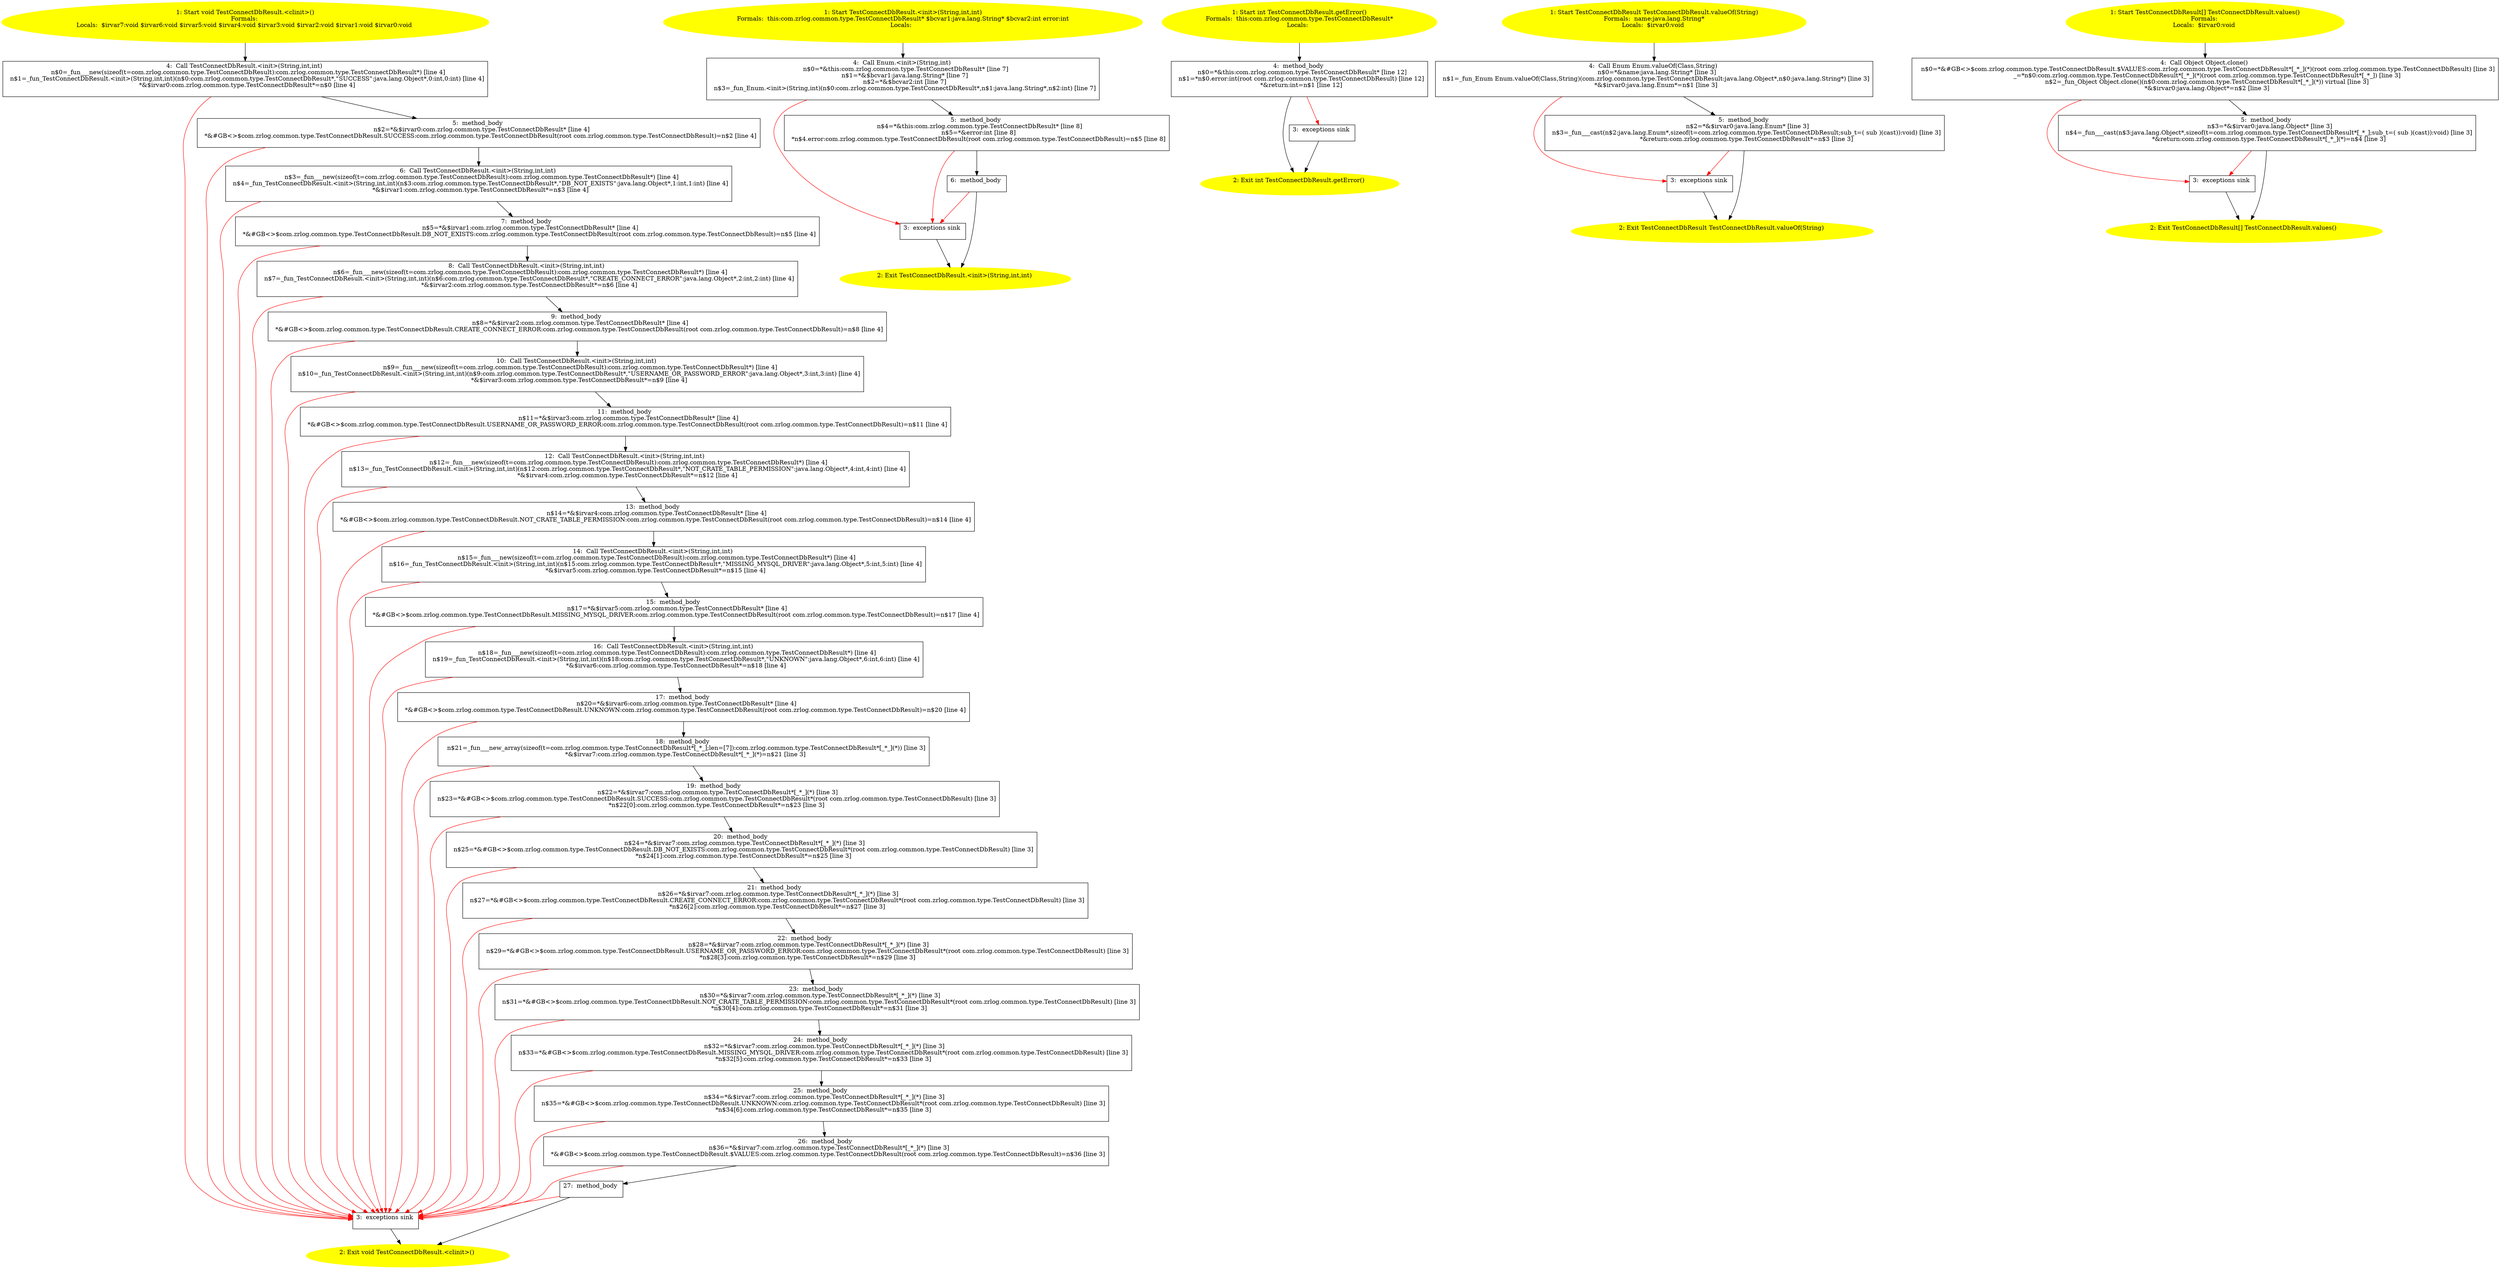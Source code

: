 /* @generated */
digraph cfg {
"com.zrlog.common.type.TestConnectDbResult.<clinit>():void.343d4509a05d44f122f5ff6cf4236e22_1" [label="1: Start void TestConnectDbResult.<clinit>()\nFormals: \nLocals:  $irvar7:void $irvar6:void $irvar5:void $irvar4:void $irvar3:void $irvar2:void $irvar1:void $irvar0:void \n  " color=yellow style=filled]
	

	 "com.zrlog.common.type.TestConnectDbResult.<clinit>():void.343d4509a05d44f122f5ff6cf4236e22_1" -> "com.zrlog.common.type.TestConnectDbResult.<clinit>():void.343d4509a05d44f122f5ff6cf4236e22_4" ;
"com.zrlog.common.type.TestConnectDbResult.<clinit>():void.343d4509a05d44f122f5ff6cf4236e22_2" [label="2: Exit void TestConnectDbResult.<clinit>() \n  " color=yellow style=filled]
	

"com.zrlog.common.type.TestConnectDbResult.<clinit>():void.343d4509a05d44f122f5ff6cf4236e22_3" [label="3:  exceptions sink \n  " shape="box"]
	

	 "com.zrlog.common.type.TestConnectDbResult.<clinit>():void.343d4509a05d44f122f5ff6cf4236e22_3" -> "com.zrlog.common.type.TestConnectDbResult.<clinit>():void.343d4509a05d44f122f5ff6cf4236e22_2" ;
"com.zrlog.common.type.TestConnectDbResult.<clinit>():void.343d4509a05d44f122f5ff6cf4236e22_4" [label="4:  Call TestConnectDbResult.<init>(String,int,int) \n   n$0=_fun___new(sizeof(t=com.zrlog.common.type.TestConnectDbResult):com.zrlog.common.type.TestConnectDbResult*) [line 4]\n  n$1=_fun_TestConnectDbResult.<init>(String,int,int)(n$0:com.zrlog.common.type.TestConnectDbResult*,\"SUCCESS\":java.lang.Object*,0:int,0:int) [line 4]\n  *&$irvar0:com.zrlog.common.type.TestConnectDbResult*=n$0 [line 4]\n " shape="box"]
	

	 "com.zrlog.common.type.TestConnectDbResult.<clinit>():void.343d4509a05d44f122f5ff6cf4236e22_4" -> "com.zrlog.common.type.TestConnectDbResult.<clinit>():void.343d4509a05d44f122f5ff6cf4236e22_5" ;
	 "com.zrlog.common.type.TestConnectDbResult.<clinit>():void.343d4509a05d44f122f5ff6cf4236e22_4" -> "com.zrlog.common.type.TestConnectDbResult.<clinit>():void.343d4509a05d44f122f5ff6cf4236e22_3" [color="red" ];
"com.zrlog.common.type.TestConnectDbResult.<clinit>():void.343d4509a05d44f122f5ff6cf4236e22_5" [label="5:  method_body \n   n$2=*&$irvar0:com.zrlog.common.type.TestConnectDbResult* [line 4]\n  *&#GB<>$com.zrlog.common.type.TestConnectDbResult.SUCCESS:com.zrlog.common.type.TestConnectDbResult(root com.zrlog.common.type.TestConnectDbResult)=n$2 [line 4]\n " shape="box"]
	

	 "com.zrlog.common.type.TestConnectDbResult.<clinit>():void.343d4509a05d44f122f5ff6cf4236e22_5" -> "com.zrlog.common.type.TestConnectDbResult.<clinit>():void.343d4509a05d44f122f5ff6cf4236e22_6" ;
	 "com.zrlog.common.type.TestConnectDbResult.<clinit>():void.343d4509a05d44f122f5ff6cf4236e22_5" -> "com.zrlog.common.type.TestConnectDbResult.<clinit>():void.343d4509a05d44f122f5ff6cf4236e22_3" [color="red" ];
"com.zrlog.common.type.TestConnectDbResult.<clinit>():void.343d4509a05d44f122f5ff6cf4236e22_6" [label="6:  Call TestConnectDbResult.<init>(String,int,int) \n   n$3=_fun___new(sizeof(t=com.zrlog.common.type.TestConnectDbResult):com.zrlog.common.type.TestConnectDbResult*) [line 4]\n  n$4=_fun_TestConnectDbResult.<init>(String,int,int)(n$3:com.zrlog.common.type.TestConnectDbResult*,\"DB_NOT_EXISTS\":java.lang.Object*,1:int,1:int) [line 4]\n  *&$irvar1:com.zrlog.common.type.TestConnectDbResult*=n$3 [line 4]\n " shape="box"]
	

	 "com.zrlog.common.type.TestConnectDbResult.<clinit>():void.343d4509a05d44f122f5ff6cf4236e22_6" -> "com.zrlog.common.type.TestConnectDbResult.<clinit>():void.343d4509a05d44f122f5ff6cf4236e22_7" ;
	 "com.zrlog.common.type.TestConnectDbResult.<clinit>():void.343d4509a05d44f122f5ff6cf4236e22_6" -> "com.zrlog.common.type.TestConnectDbResult.<clinit>():void.343d4509a05d44f122f5ff6cf4236e22_3" [color="red" ];
"com.zrlog.common.type.TestConnectDbResult.<clinit>():void.343d4509a05d44f122f5ff6cf4236e22_7" [label="7:  method_body \n   n$5=*&$irvar1:com.zrlog.common.type.TestConnectDbResult* [line 4]\n  *&#GB<>$com.zrlog.common.type.TestConnectDbResult.DB_NOT_EXISTS:com.zrlog.common.type.TestConnectDbResult(root com.zrlog.common.type.TestConnectDbResult)=n$5 [line 4]\n " shape="box"]
	

	 "com.zrlog.common.type.TestConnectDbResult.<clinit>():void.343d4509a05d44f122f5ff6cf4236e22_7" -> "com.zrlog.common.type.TestConnectDbResult.<clinit>():void.343d4509a05d44f122f5ff6cf4236e22_8" ;
	 "com.zrlog.common.type.TestConnectDbResult.<clinit>():void.343d4509a05d44f122f5ff6cf4236e22_7" -> "com.zrlog.common.type.TestConnectDbResult.<clinit>():void.343d4509a05d44f122f5ff6cf4236e22_3" [color="red" ];
"com.zrlog.common.type.TestConnectDbResult.<clinit>():void.343d4509a05d44f122f5ff6cf4236e22_8" [label="8:  Call TestConnectDbResult.<init>(String,int,int) \n   n$6=_fun___new(sizeof(t=com.zrlog.common.type.TestConnectDbResult):com.zrlog.common.type.TestConnectDbResult*) [line 4]\n  n$7=_fun_TestConnectDbResult.<init>(String,int,int)(n$6:com.zrlog.common.type.TestConnectDbResult*,\"CREATE_CONNECT_ERROR\":java.lang.Object*,2:int,2:int) [line 4]\n  *&$irvar2:com.zrlog.common.type.TestConnectDbResult*=n$6 [line 4]\n " shape="box"]
	

	 "com.zrlog.common.type.TestConnectDbResult.<clinit>():void.343d4509a05d44f122f5ff6cf4236e22_8" -> "com.zrlog.common.type.TestConnectDbResult.<clinit>():void.343d4509a05d44f122f5ff6cf4236e22_9" ;
	 "com.zrlog.common.type.TestConnectDbResult.<clinit>():void.343d4509a05d44f122f5ff6cf4236e22_8" -> "com.zrlog.common.type.TestConnectDbResult.<clinit>():void.343d4509a05d44f122f5ff6cf4236e22_3" [color="red" ];
"com.zrlog.common.type.TestConnectDbResult.<clinit>():void.343d4509a05d44f122f5ff6cf4236e22_9" [label="9:  method_body \n   n$8=*&$irvar2:com.zrlog.common.type.TestConnectDbResult* [line 4]\n  *&#GB<>$com.zrlog.common.type.TestConnectDbResult.CREATE_CONNECT_ERROR:com.zrlog.common.type.TestConnectDbResult(root com.zrlog.common.type.TestConnectDbResult)=n$8 [line 4]\n " shape="box"]
	

	 "com.zrlog.common.type.TestConnectDbResult.<clinit>():void.343d4509a05d44f122f5ff6cf4236e22_9" -> "com.zrlog.common.type.TestConnectDbResult.<clinit>():void.343d4509a05d44f122f5ff6cf4236e22_10" ;
	 "com.zrlog.common.type.TestConnectDbResult.<clinit>():void.343d4509a05d44f122f5ff6cf4236e22_9" -> "com.zrlog.common.type.TestConnectDbResult.<clinit>():void.343d4509a05d44f122f5ff6cf4236e22_3" [color="red" ];
"com.zrlog.common.type.TestConnectDbResult.<clinit>():void.343d4509a05d44f122f5ff6cf4236e22_10" [label="10:  Call TestConnectDbResult.<init>(String,int,int) \n   n$9=_fun___new(sizeof(t=com.zrlog.common.type.TestConnectDbResult):com.zrlog.common.type.TestConnectDbResult*) [line 4]\n  n$10=_fun_TestConnectDbResult.<init>(String,int,int)(n$9:com.zrlog.common.type.TestConnectDbResult*,\"USERNAME_OR_PASSWORD_ERROR\":java.lang.Object*,3:int,3:int) [line 4]\n  *&$irvar3:com.zrlog.common.type.TestConnectDbResult*=n$9 [line 4]\n " shape="box"]
	

	 "com.zrlog.common.type.TestConnectDbResult.<clinit>():void.343d4509a05d44f122f5ff6cf4236e22_10" -> "com.zrlog.common.type.TestConnectDbResult.<clinit>():void.343d4509a05d44f122f5ff6cf4236e22_11" ;
	 "com.zrlog.common.type.TestConnectDbResult.<clinit>():void.343d4509a05d44f122f5ff6cf4236e22_10" -> "com.zrlog.common.type.TestConnectDbResult.<clinit>():void.343d4509a05d44f122f5ff6cf4236e22_3" [color="red" ];
"com.zrlog.common.type.TestConnectDbResult.<clinit>():void.343d4509a05d44f122f5ff6cf4236e22_11" [label="11:  method_body \n   n$11=*&$irvar3:com.zrlog.common.type.TestConnectDbResult* [line 4]\n  *&#GB<>$com.zrlog.common.type.TestConnectDbResult.USERNAME_OR_PASSWORD_ERROR:com.zrlog.common.type.TestConnectDbResult(root com.zrlog.common.type.TestConnectDbResult)=n$11 [line 4]\n " shape="box"]
	

	 "com.zrlog.common.type.TestConnectDbResult.<clinit>():void.343d4509a05d44f122f5ff6cf4236e22_11" -> "com.zrlog.common.type.TestConnectDbResult.<clinit>():void.343d4509a05d44f122f5ff6cf4236e22_12" ;
	 "com.zrlog.common.type.TestConnectDbResult.<clinit>():void.343d4509a05d44f122f5ff6cf4236e22_11" -> "com.zrlog.common.type.TestConnectDbResult.<clinit>():void.343d4509a05d44f122f5ff6cf4236e22_3" [color="red" ];
"com.zrlog.common.type.TestConnectDbResult.<clinit>():void.343d4509a05d44f122f5ff6cf4236e22_12" [label="12:  Call TestConnectDbResult.<init>(String,int,int) \n   n$12=_fun___new(sizeof(t=com.zrlog.common.type.TestConnectDbResult):com.zrlog.common.type.TestConnectDbResult*) [line 4]\n  n$13=_fun_TestConnectDbResult.<init>(String,int,int)(n$12:com.zrlog.common.type.TestConnectDbResult*,\"NOT_CRATE_TABLE_PERMISSION\":java.lang.Object*,4:int,4:int) [line 4]\n  *&$irvar4:com.zrlog.common.type.TestConnectDbResult*=n$12 [line 4]\n " shape="box"]
	

	 "com.zrlog.common.type.TestConnectDbResult.<clinit>():void.343d4509a05d44f122f5ff6cf4236e22_12" -> "com.zrlog.common.type.TestConnectDbResult.<clinit>():void.343d4509a05d44f122f5ff6cf4236e22_13" ;
	 "com.zrlog.common.type.TestConnectDbResult.<clinit>():void.343d4509a05d44f122f5ff6cf4236e22_12" -> "com.zrlog.common.type.TestConnectDbResult.<clinit>():void.343d4509a05d44f122f5ff6cf4236e22_3" [color="red" ];
"com.zrlog.common.type.TestConnectDbResult.<clinit>():void.343d4509a05d44f122f5ff6cf4236e22_13" [label="13:  method_body \n   n$14=*&$irvar4:com.zrlog.common.type.TestConnectDbResult* [line 4]\n  *&#GB<>$com.zrlog.common.type.TestConnectDbResult.NOT_CRATE_TABLE_PERMISSION:com.zrlog.common.type.TestConnectDbResult(root com.zrlog.common.type.TestConnectDbResult)=n$14 [line 4]\n " shape="box"]
	

	 "com.zrlog.common.type.TestConnectDbResult.<clinit>():void.343d4509a05d44f122f5ff6cf4236e22_13" -> "com.zrlog.common.type.TestConnectDbResult.<clinit>():void.343d4509a05d44f122f5ff6cf4236e22_14" ;
	 "com.zrlog.common.type.TestConnectDbResult.<clinit>():void.343d4509a05d44f122f5ff6cf4236e22_13" -> "com.zrlog.common.type.TestConnectDbResult.<clinit>():void.343d4509a05d44f122f5ff6cf4236e22_3" [color="red" ];
"com.zrlog.common.type.TestConnectDbResult.<clinit>():void.343d4509a05d44f122f5ff6cf4236e22_14" [label="14:  Call TestConnectDbResult.<init>(String,int,int) \n   n$15=_fun___new(sizeof(t=com.zrlog.common.type.TestConnectDbResult):com.zrlog.common.type.TestConnectDbResult*) [line 4]\n  n$16=_fun_TestConnectDbResult.<init>(String,int,int)(n$15:com.zrlog.common.type.TestConnectDbResult*,\"MISSING_MYSQL_DRIVER\":java.lang.Object*,5:int,5:int) [line 4]\n  *&$irvar5:com.zrlog.common.type.TestConnectDbResult*=n$15 [line 4]\n " shape="box"]
	

	 "com.zrlog.common.type.TestConnectDbResult.<clinit>():void.343d4509a05d44f122f5ff6cf4236e22_14" -> "com.zrlog.common.type.TestConnectDbResult.<clinit>():void.343d4509a05d44f122f5ff6cf4236e22_15" ;
	 "com.zrlog.common.type.TestConnectDbResult.<clinit>():void.343d4509a05d44f122f5ff6cf4236e22_14" -> "com.zrlog.common.type.TestConnectDbResult.<clinit>():void.343d4509a05d44f122f5ff6cf4236e22_3" [color="red" ];
"com.zrlog.common.type.TestConnectDbResult.<clinit>():void.343d4509a05d44f122f5ff6cf4236e22_15" [label="15:  method_body \n   n$17=*&$irvar5:com.zrlog.common.type.TestConnectDbResult* [line 4]\n  *&#GB<>$com.zrlog.common.type.TestConnectDbResult.MISSING_MYSQL_DRIVER:com.zrlog.common.type.TestConnectDbResult(root com.zrlog.common.type.TestConnectDbResult)=n$17 [line 4]\n " shape="box"]
	

	 "com.zrlog.common.type.TestConnectDbResult.<clinit>():void.343d4509a05d44f122f5ff6cf4236e22_15" -> "com.zrlog.common.type.TestConnectDbResult.<clinit>():void.343d4509a05d44f122f5ff6cf4236e22_16" ;
	 "com.zrlog.common.type.TestConnectDbResult.<clinit>():void.343d4509a05d44f122f5ff6cf4236e22_15" -> "com.zrlog.common.type.TestConnectDbResult.<clinit>():void.343d4509a05d44f122f5ff6cf4236e22_3" [color="red" ];
"com.zrlog.common.type.TestConnectDbResult.<clinit>():void.343d4509a05d44f122f5ff6cf4236e22_16" [label="16:  Call TestConnectDbResult.<init>(String,int,int) \n   n$18=_fun___new(sizeof(t=com.zrlog.common.type.TestConnectDbResult):com.zrlog.common.type.TestConnectDbResult*) [line 4]\n  n$19=_fun_TestConnectDbResult.<init>(String,int,int)(n$18:com.zrlog.common.type.TestConnectDbResult*,\"UNKNOWN\":java.lang.Object*,6:int,6:int) [line 4]\n  *&$irvar6:com.zrlog.common.type.TestConnectDbResult*=n$18 [line 4]\n " shape="box"]
	

	 "com.zrlog.common.type.TestConnectDbResult.<clinit>():void.343d4509a05d44f122f5ff6cf4236e22_16" -> "com.zrlog.common.type.TestConnectDbResult.<clinit>():void.343d4509a05d44f122f5ff6cf4236e22_17" ;
	 "com.zrlog.common.type.TestConnectDbResult.<clinit>():void.343d4509a05d44f122f5ff6cf4236e22_16" -> "com.zrlog.common.type.TestConnectDbResult.<clinit>():void.343d4509a05d44f122f5ff6cf4236e22_3" [color="red" ];
"com.zrlog.common.type.TestConnectDbResult.<clinit>():void.343d4509a05d44f122f5ff6cf4236e22_17" [label="17:  method_body \n   n$20=*&$irvar6:com.zrlog.common.type.TestConnectDbResult* [line 4]\n  *&#GB<>$com.zrlog.common.type.TestConnectDbResult.UNKNOWN:com.zrlog.common.type.TestConnectDbResult(root com.zrlog.common.type.TestConnectDbResult)=n$20 [line 4]\n " shape="box"]
	

	 "com.zrlog.common.type.TestConnectDbResult.<clinit>():void.343d4509a05d44f122f5ff6cf4236e22_17" -> "com.zrlog.common.type.TestConnectDbResult.<clinit>():void.343d4509a05d44f122f5ff6cf4236e22_18" ;
	 "com.zrlog.common.type.TestConnectDbResult.<clinit>():void.343d4509a05d44f122f5ff6cf4236e22_17" -> "com.zrlog.common.type.TestConnectDbResult.<clinit>():void.343d4509a05d44f122f5ff6cf4236e22_3" [color="red" ];
"com.zrlog.common.type.TestConnectDbResult.<clinit>():void.343d4509a05d44f122f5ff6cf4236e22_18" [label="18:  method_body \n   n$21=_fun___new_array(sizeof(t=com.zrlog.common.type.TestConnectDbResult*[_*_];len=[7]):com.zrlog.common.type.TestConnectDbResult*[_*_](*)) [line 3]\n  *&$irvar7:com.zrlog.common.type.TestConnectDbResult*[_*_](*)=n$21 [line 3]\n " shape="box"]
	

	 "com.zrlog.common.type.TestConnectDbResult.<clinit>():void.343d4509a05d44f122f5ff6cf4236e22_18" -> "com.zrlog.common.type.TestConnectDbResult.<clinit>():void.343d4509a05d44f122f5ff6cf4236e22_19" ;
	 "com.zrlog.common.type.TestConnectDbResult.<clinit>():void.343d4509a05d44f122f5ff6cf4236e22_18" -> "com.zrlog.common.type.TestConnectDbResult.<clinit>():void.343d4509a05d44f122f5ff6cf4236e22_3" [color="red" ];
"com.zrlog.common.type.TestConnectDbResult.<clinit>():void.343d4509a05d44f122f5ff6cf4236e22_19" [label="19:  method_body \n   n$22=*&$irvar7:com.zrlog.common.type.TestConnectDbResult*[_*_](*) [line 3]\n  n$23=*&#GB<>$com.zrlog.common.type.TestConnectDbResult.SUCCESS:com.zrlog.common.type.TestConnectDbResult*(root com.zrlog.common.type.TestConnectDbResult) [line 3]\n  *n$22[0]:com.zrlog.common.type.TestConnectDbResult*=n$23 [line 3]\n " shape="box"]
	

	 "com.zrlog.common.type.TestConnectDbResult.<clinit>():void.343d4509a05d44f122f5ff6cf4236e22_19" -> "com.zrlog.common.type.TestConnectDbResult.<clinit>():void.343d4509a05d44f122f5ff6cf4236e22_20" ;
	 "com.zrlog.common.type.TestConnectDbResult.<clinit>():void.343d4509a05d44f122f5ff6cf4236e22_19" -> "com.zrlog.common.type.TestConnectDbResult.<clinit>():void.343d4509a05d44f122f5ff6cf4236e22_3" [color="red" ];
"com.zrlog.common.type.TestConnectDbResult.<clinit>():void.343d4509a05d44f122f5ff6cf4236e22_20" [label="20:  method_body \n   n$24=*&$irvar7:com.zrlog.common.type.TestConnectDbResult*[_*_](*) [line 3]\n  n$25=*&#GB<>$com.zrlog.common.type.TestConnectDbResult.DB_NOT_EXISTS:com.zrlog.common.type.TestConnectDbResult*(root com.zrlog.common.type.TestConnectDbResult) [line 3]\n  *n$24[1]:com.zrlog.common.type.TestConnectDbResult*=n$25 [line 3]\n " shape="box"]
	

	 "com.zrlog.common.type.TestConnectDbResult.<clinit>():void.343d4509a05d44f122f5ff6cf4236e22_20" -> "com.zrlog.common.type.TestConnectDbResult.<clinit>():void.343d4509a05d44f122f5ff6cf4236e22_21" ;
	 "com.zrlog.common.type.TestConnectDbResult.<clinit>():void.343d4509a05d44f122f5ff6cf4236e22_20" -> "com.zrlog.common.type.TestConnectDbResult.<clinit>():void.343d4509a05d44f122f5ff6cf4236e22_3" [color="red" ];
"com.zrlog.common.type.TestConnectDbResult.<clinit>():void.343d4509a05d44f122f5ff6cf4236e22_21" [label="21:  method_body \n   n$26=*&$irvar7:com.zrlog.common.type.TestConnectDbResult*[_*_](*) [line 3]\n  n$27=*&#GB<>$com.zrlog.common.type.TestConnectDbResult.CREATE_CONNECT_ERROR:com.zrlog.common.type.TestConnectDbResult*(root com.zrlog.common.type.TestConnectDbResult) [line 3]\n  *n$26[2]:com.zrlog.common.type.TestConnectDbResult*=n$27 [line 3]\n " shape="box"]
	

	 "com.zrlog.common.type.TestConnectDbResult.<clinit>():void.343d4509a05d44f122f5ff6cf4236e22_21" -> "com.zrlog.common.type.TestConnectDbResult.<clinit>():void.343d4509a05d44f122f5ff6cf4236e22_22" ;
	 "com.zrlog.common.type.TestConnectDbResult.<clinit>():void.343d4509a05d44f122f5ff6cf4236e22_21" -> "com.zrlog.common.type.TestConnectDbResult.<clinit>():void.343d4509a05d44f122f5ff6cf4236e22_3" [color="red" ];
"com.zrlog.common.type.TestConnectDbResult.<clinit>():void.343d4509a05d44f122f5ff6cf4236e22_22" [label="22:  method_body \n   n$28=*&$irvar7:com.zrlog.common.type.TestConnectDbResult*[_*_](*) [line 3]\n  n$29=*&#GB<>$com.zrlog.common.type.TestConnectDbResult.USERNAME_OR_PASSWORD_ERROR:com.zrlog.common.type.TestConnectDbResult*(root com.zrlog.common.type.TestConnectDbResult) [line 3]\n  *n$28[3]:com.zrlog.common.type.TestConnectDbResult*=n$29 [line 3]\n " shape="box"]
	

	 "com.zrlog.common.type.TestConnectDbResult.<clinit>():void.343d4509a05d44f122f5ff6cf4236e22_22" -> "com.zrlog.common.type.TestConnectDbResult.<clinit>():void.343d4509a05d44f122f5ff6cf4236e22_23" ;
	 "com.zrlog.common.type.TestConnectDbResult.<clinit>():void.343d4509a05d44f122f5ff6cf4236e22_22" -> "com.zrlog.common.type.TestConnectDbResult.<clinit>():void.343d4509a05d44f122f5ff6cf4236e22_3" [color="red" ];
"com.zrlog.common.type.TestConnectDbResult.<clinit>():void.343d4509a05d44f122f5ff6cf4236e22_23" [label="23:  method_body \n   n$30=*&$irvar7:com.zrlog.common.type.TestConnectDbResult*[_*_](*) [line 3]\n  n$31=*&#GB<>$com.zrlog.common.type.TestConnectDbResult.NOT_CRATE_TABLE_PERMISSION:com.zrlog.common.type.TestConnectDbResult*(root com.zrlog.common.type.TestConnectDbResult) [line 3]\n  *n$30[4]:com.zrlog.common.type.TestConnectDbResult*=n$31 [line 3]\n " shape="box"]
	

	 "com.zrlog.common.type.TestConnectDbResult.<clinit>():void.343d4509a05d44f122f5ff6cf4236e22_23" -> "com.zrlog.common.type.TestConnectDbResult.<clinit>():void.343d4509a05d44f122f5ff6cf4236e22_24" ;
	 "com.zrlog.common.type.TestConnectDbResult.<clinit>():void.343d4509a05d44f122f5ff6cf4236e22_23" -> "com.zrlog.common.type.TestConnectDbResult.<clinit>():void.343d4509a05d44f122f5ff6cf4236e22_3" [color="red" ];
"com.zrlog.common.type.TestConnectDbResult.<clinit>():void.343d4509a05d44f122f5ff6cf4236e22_24" [label="24:  method_body \n   n$32=*&$irvar7:com.zrlog.common.type.TestConnectDbResult*[_*_](*) [line 3]\n  n$33=*&#GB<>$com.zrlog.common.type.TestConnectDbResult.MISSING_MYSQL_DRIVER:com.zrlog.common.type.TestConnectDbResult*(root com.zrlog.common.type.TestConnectDbResult) [line 3]\n  *n$32[5]:com.zrlog.common.type.TestConnectDbResult*=n$33 [line 3]\n " shape="box"]
	

	 "com.zrlog.common.type.TestConnectDbResult.<clinit>():void.343d4509a05d44f122f5ff6cf4236e22_24" -> "com.zrlog.common.type.TestConnectDbResult.<clinit>():void.343d4509a05d44f122f5ff6cf4236e22_25" ;
	 "com.zrlog.common.type.TestConnectDbResult.<clinit>():void.343d4509a05d44f122f5ff6cf4236e22_24" -> "com.zrlog.common.type.TestConnectDbResult.<clinit>():void.343d4509a05d44f122f5ff6cf4236e22_3" [color="red" ];
"com.zrlog.common.type.TestConnectDbResult.<clinit>():void.343d4509a05d44f122f5ff6cf4236e22_25" [label="25:  method_body \n   n$34=*&$irvar7:com.zrlog.common.type.TestConnectDbResult*[_*_](*) [line 3]\n  n$35=*&#GB<>$com.zrlog.common.type.TestConnectDbResult.UNKNOWN:com.zrlog.common.type.TestConnectDbResult*(root com.zrlog.common.type.TestConnectDbResult) [line 3]\n  *n$34[6]:com.zrlog.common.type.TestConnectDbResult*=n$35 [line 3]\n " shape="box"]
	

	 "com.zrlog.common.type.TestConnectDbResult.<clinit>():void.343d4509a05d44f122f5ff6cf4236e22_25" -> "com.zrlog.common.type.TestConnectDbResult.<clinit>():void.343d4509a05d44f122f5ff6cf4236e22_26" ;
	 "com.zrlog.common.type.TestConnectDbResult.<clinit>():void.343d4509a05d44f122f5ff6cf4236e22_25" -> "com.zrlog.common.type.TestConnectDbResult.<clinit>():void.343d4509a05d44f122f5ff6cf4236e22_3" [color="red" ];
"com.zrlog.common.type.TestConnectDbResult.<clinit>():void.343d4509a05d44f122f5ff6cf4236e22_26" [label="26:  method_body \n   n$36=*&$irvar7:com.zrlog.common.type.TestConnectDbResult*[_*_](*) [line 3]\n  *&#GB<>$com.zrlog.common.type.TestConnectDbResult.$VALUES:com.zrlog.common.type.TestConnectDbResult(root com.zrlog.common.type.TestConnectDbResult)=n$36 [line 3]\n " shape="box"]
	

	 "com.zrlog.common.type.TestConnectDbResult.<clinit>():void.343d4509a05d44f122f5ff6cf4236e22_26" -> "com.zrlog.common.type.TestConnectDbResult.<clinit>():void.343d4509a05d44f122f5ff6cf4236e22_27" ;
	 "com.zrlog.common.type.TestConnectDbResult.<clinit>():void.343d4509a05d44f122f5ff6cf4236e22_26" -> "com.zrlog.common.type.TestConnectDbResult.<clinit>():void.343d4509a05d44f122f5ff6cf4236e22_3" [color="red" ];
"com.zrlog.common.type.TestConnectDbResult.<clinit>():void.343d4509a05d44f122f5ff6cf4236e22_27" [label="27:  method_body \n  " shape="box"]
	

	 "com.zrlog.common.type.TestConnectDbResult.<clinit>():void.343d4509a05d44f122f5ff6cf4236e22_27" -> "com.zrlog.common.type.TestConnectDbResult.<clinit>():void.343d4509a05d44f122f5ff6cf4236e22_2" ;
	 "com.zrlog.common.type.TestConnectDbResult.<clinit>():void.343d4509a05d44f122f5ff6cf4236e22_27" -> "com.zrlog.common.type.TestConnectDbResult.<clinit>():void.343d4509a05d44f122f5ff6cf4236e22_3" [color="red" ];
"com.zrlog.common.type.TestConnectDbResult.<init>(java.lang.String,int,int).59b9c79731235eba1a5d8b78a1261512_1" [label="1: Start TestConnectDbResult.<init>(String,int,int)\nFormals:  this:com.zrlog.common.type.TestConnectDbResult* $bcvar1:java.lang.String* $bcvar2:int error:int\nLocals:  \n  " color=yellow style=filled]
	

	 "com.zrlog.common.type.TestConnectDbResult.<init>(java.lang.String,int,int).59b9c79731235eba1a5d8b78a1261512_1" -> "com.zrlog.common.type.TestConnectDbResult.<init>(java.lang.String,int,int).59b9c79731235eba1a5d8b78a1261512_4" ;
"com.zrlog.common.type.TestConnectDbResult.<init>(java.lang.String,int,int).59b9c79731235eba1a5d8b78a1261512_2" [label="2: Exit TestConnectDbResult.<init>(String,int,int) \n  " color=yellow style=filled]
	

"com.zrlog.common.type.TestConnectDbResult.<init>(java.lang.String,int,int).59b9c79731235eba1a5d8b78a1261512_3" [label="3:  exceptions sink \n  " shape="box"]
	

	 "com.zrlog.common.type.TestConnectDbResult.<init>(java.lang.String,int,int).59b9c79731235eba1a5d8b78a1261512_3" -> "com.zrlog.common.type.TestConnectDbResult.<init>(java.lang.String,int,int).59b9c79731235eba1a5d8b78a1261512_2" ;
"com.zrlog.common.type.TestConnectDbResult.<init>(java.lang.String,int,int).59b9c79731235eba1a5d8b78a1261512_4" [label="4:  Call Enum.<init>(String,int) \n   n$0=*&this:com.zrlog.common.type.TestConnectDbResult* [line 7]\n  n$1=*&$bcvar1:java.lang.String* [line 7]\n  n$2=*&$bcvar2:int [line 7]\n  n$3=_fun_Enum.<init>(String,int)(n$0:com.zrlog.common.type.TestConnectDbResult*,n$1:java.lang.String*,n$2:int) [line 7]\n " shape="box"]
	

	 "com.zrlog.common.type.TestConnectDbResult.<init>(java.lang.String,int,int).59b9c79731235eba1a5d8b78a1261512_4" -> "com.zrlog.common.type.TestConnectDbResult.<init>(java.lang.String,int,int).59b9c79731235eba1a5d8b78a1261512_5" ;
	 "com.zrlog.common.type.TestConnectDbResult.<init>(java.lang.String,int,int).59b9c79731235eba1a5d8b78a1261512_4" -> "com.zrlog.common.type.TestConnectDbResult.<init>(java.lang.String,int,int).59b9c79731235eba1a5d8b78a1261512_3" [color="red" ];
"com.zrlog.common.type.TestConnectDbResult.<init>(java.lang.String,int,int).59b9c79731235eba1a5d8b78a1261512_5" [label="5:  method_body \n   n$4=*&this:com.zrlog.common.type.TestConnectDbResult* [line 8]\n  n$5=*&error:int [line 8]\n  *n$4.error:com.zrlog.common.type.TestConnectDbResult(root com.zrlog.common.type.TestConnectDbResult)=n$5 [line 8]\n " shape="box"]
	

	 "com.zrlog.common.type.TestConnectDbResult.<init>(java.lang.String,int,int).59b9c79731235eba1a5d8b78a1261512_5" -> "com.zrlog.common.type.TestConnectDbResult.<init>(java.lang.String,int,int).59b9c79731235eba1a5d8b78a1261512_6" ;
	 "com.zrlog.common.type.TestConnectDbResult.<init>(java.lang.String,int,int).59b9c79731235eba1a5d8b78a1261512_5" -> "com.zrlog.common.type.TestConnectDbResult.<init>(java.lang.String,int,int).59b9c79731235eba1a5d8b78a1261512_3" [color="red" ];
"com.zrlog.common.type.TestConnectDbResult.<init>(java.lang.String,int,int).59b9c79731235eba1a5d8b78a1261512_6" [label="6:  method_body \n  " shape="box"]
	

	 "com.zrlog.common.type.TestConnectDbResult.<init>(java.lang.String,int,int).59b9c79731235eba1a5d8b78a1261512_6" -> "com.zrlog.common.type.TestConnectDbResult.<init>(java.lang.String,int,int).59b9c79731235eba1a5d8b78a1261512_2" ;
	 "com.zrlog.common.type.TestConnectDbResult.<init>(java.lang.String,int,int).59b9c79731235eba1a5d8b78a1261512_6" -> "com.zrlog.common.type.TestConnectDbResult.<init>(java.lang.String,int,int).59b9c79731235eba1a5d8b78a1261512_3" [color="red" ];
"com.zrlog.common.type.TestConnectDbResult.getError():int.07c1bee820bf267199c661a43c51cba4_1" [label="1: Start int TestConnectDbResult.getError()\nFormals:  this:com.zrlog.common.type.TestConnectDbResult*\nLocals:  \n  " color=yellow style=filled]
	

	 "com.zrlog.common.type.TestConnectDbResult.getError():int.07c1bee820bf267199c661a43c51cba4_1" -> "com.zrlog.common.type.TestConnectDbResult.getError():int.07c1bee820bf267199c661a43c51cba4_4" ;
"com.zrlog.common.type.TestConnectDbResult.getError():int.07c1bee820bf267199c661a43c51cba4_2" [label="2: Exit int TestConnectDbResult.getError() \n  " color=yellow style=filled]
	

"com.zrlog.common.type.TestConnectDbResult.getError():int.07c1bee820bf267199c661a43c51cba4_3" [label="3:  exceptions sink \n  " shape="box"]
	

	 "com.zrlog.common.type.TestConnectDbResult.getError():int.07c1bee820bf267199c661a43c51cba4_3" -> "com.zrlog.common.type.TestConnectDbResult.getError():int.07c1bee820bf267199c661a43c51cba4_2" ;
"com.zrlog.common.type.TestConnectDbResult.getError():int.07c1bee820bf267199c661a43c51cba4_4" [label="4:  method_body \n   n$0=*&this:com.zrlog.common.type.TestConnectDbResult* [line 12]\n  n$1=*n$0.error:int(root com.zrlog.common.type.TestConnectDbResult) [line 12]\n  *&return:int=n$1 [line 12]\n " shape="box"]
	

	 "com.zrlog.common.type.TestConnectDbResult.getError():int.07c1bee820bf267199c661a43c51cba4_4" -> "com.zrlog.common.type.TestConnectDbResult.getError():int.07c1bee820bf267199c661a43c51cba4_2" ;
	 "com.zrlog.common.type.TestConnectDbResult.getError():int.07c1bee820bf267199c661a43c51cba4_4" -> "com.zrlog.common.type.TestConnectDbResult.getError():int.07c1bee820bf267199c661a43c51cba4_3" [color="red" ];
"com.zrlog.common.type.TestConnectDbResult.valueOf(java.lang.String):com.zrlog.common.type.TestConnec.fb676f6a2807dd73cb73dd079ab9b783_1" [label="1: Start TestConnectDbResult TestConnectDbResult.valueOf(String)\nFormals:  name:java.lang.String*\nLocals:  $irvar0:void \n  " color=yellow style=filled]
	

	 "com.zrlog.common.type.TestConnectDbResult.valueOf(java.lang.String):com.zrlog.common.type.TestConnec.fb676f6a2807dd73cb73dd079ab9b783_1" -> "com.zrlog.common.type.TestConnectDbResult.valueOf(java.lang.String):com.zrlog.common.type.TestConnec.fb676f6a2807dd73cb73dd079ab9b783_4" ;
"com.zrlog.common.type.TestConnectDbResult.valueOf(java.lang.String):com.zrlog.common.type.TestConnec.fb676f6a2807dd73cb73dd079ab9b783_2" [label="2: Exit TestConnectDbResult TestConnectDbResult.valueOf(String) \n  " color=yellow style=filled]
	

"com.zrlog.common.type.TestConnectDbResult.valueOf(java.lang.String):com.zrlog.common.type.TestConnec.fb676f6a2807dd73cb73dd079ab9b783_3" [label="3:  exceptions sink \n  " shape="box"]
	

	 "com.zrlog.common.type.TestConnectDbResult.valueOf(java.lang.String):com.zrlog.common.type.TestConnec.fb676f6a2807dd73cb73dd079ab9b783_3" -> "com.zrlog.common.type.TestConnectDbResult.valueOf(java.lang.String):com.zrlog.common.type.TestConnec.fb676f6a2807dd73cb73dd079ab9b783_2" ;
"com.zrlog.common.type.TestConnectDbResult.valueOf(java.lang.String):com.zrlog.common.type.TestConnec.fb676f6a2807dd73cb73dd079ab9b783_4" [label="4:  Call Enum Enum.valueOf(Class,String) \n   n$0=*&name:java.lang.String* [line 3]\n  n$1=_fun_Enum Enum.valueOf(Class,String)(com.zrlog.common.type.TestConnectDbResult:java.lang.Object*,n$0:java.lang.String*) [line 3]\n  *&$irvar0:java.lang.Enum*=n$1 [line 3]\n " shape="box"]
	

	 "com.zrlog.common.type.TestConnectDbResult.valueOf(java.lang.String):com.zrlog.common.type.TestConnec.fb676f6a2807dd73cb73dd079ab9b783_4" -> "com.zrlog.common.type.TestConnectDbResult.valueOf(java.lang.String):com.zrlog.common.type.TestConnec.fb676f6a2807dd73cb73dd079ab9b783_5" ;
	 "com.zrlog.common.type.TestConnectDbResult.valueOf(java.lang.String):com.zrlog.common.type.TestConnec.fb676f6a2807dd73cb73dd079ab9b783_4" -> "com.zrlog.common.type.TestConnectDbResult.valueOf(java.lang.String):com.zrlog.common.type.TestConnec.fb676f6a2807dd73cb73dd079ab9b783_3" [color="red" ];
"com.zrlog.common.type.TestConnectDbResult.valueOf(java.lang.String):com.zrlog.common.type.TestConnec.fb676f6a2807dd73cb73dd079ab9b783_5" [label="5:  method_body \n   n$2=*&$irvar0:java.lang.Enum* [line 3]\n  n$3=_fun___cast(n$2:java.lang.Enum*,sizeof(t=com.zrlog.common.type.TestConnectDbResult;sub_t=( sub )(cast)):void) [line 3]\n  *&return:com.zrlog.common.type.TestConnectDbResult*=n$3 [line 3]\n " shape="box"]
	

	 "com.zrlog.common.type.TestConnectDbResult.valueOf(java.lang.String):com.zrlog.common.type.TestConnec.fb676f6a2807dd73cb73dd079ab9b783_5" -> "com.zrlog.common.type.TestConnectDbResult.valueOf(java.lang.String):com.zrlog.common.type.TestConnec.fb676f6a2807dd73cb73dd079ab9b783_2" ;
	 "com.zrlog.common.type.TestConnectDbResult.valueOf(java.lang.String):com.zrlog.common.type.TestConnec.fb676f6a2807dd73cb73dd079ab9b783_5" -> "com.zrlog.common.type.TestConnectDbResult.valueOf(java.lang.String):com.zrlog.common.type.TestConnec.fb676f6a2807dd73cb73dd079ab9b783_3" [color="red" ];
"com.zrlog.common.type.TestConnectDbResult.values():com.zrlog.common.type.TestConnectDbResult[].0627e4a0a723af47f482c13a4019b10c_1" [label="1: Start TestConnectDbResult[] TestConnectDbResult.values()\nFormals: \nLocals:  $irvar0:void \n  " color=yellow style=filled]
	

	 "com.zrlog.common.type.TestConnectDbResult.values():com.zrlog.common.type.TestConnectDbResult[].0627e4a0a723af47f482c13a4019b10c_1" -> "com.zrlog.common.type.TestConnectDbResult.values():com.zrlog.common.type.TestConnectDbResult[].0627e4a0a723af47f482c13a4019b10c_4" ;
"com.zrlog.common.type.TestConnectDbResult.values():com.zrlog.common.type.TestConnectDbResult[].0627e4a0a723af47f482c13a4019b10c_2" [label="2: Exit TestConnectDbResult[] TestConnectDbResult.values() \n  " color=yellow style=filled]
	

"com.zrlog.common.type.TestConnectDbResult.values():com.zrlog.common.type.TestConnectDbResult[].0627e4a0a723af47f482c13a4019b10c_3" [label="3:  exceptions sink \n  " shape="box"]
	

	 "com.zrlog.common.type.TestConnectDbResult.values():com.zrlog.common.type.TestConnectDbResult[].0627e4a0a723af47f482c13a4019b10c_3" -> "com.zrlog.common.type.TestConnectDbResult.values():com.zrlog.common.type.TestConnectDbResult[].0627e4a0a723af47f482c13a4019b10c_2" ;
"com.zrlog.common.type.TestConnectDbResult.values():com.zrlog.common.type.TestConnectDbResult[].0627e4a0a723af47f482c13a4019b10c_4" [label="4:  Call Object Object.clone() \n   n$0=*&#GB<>$com.zrlog.common.type.TestConnectDbResult.$VALUES:com.zrlog.common.type.TestConnectDbResult*[_*_](*)(root com.zrlog.common.type.TestConnectDbResult) [line 3]\n  _=*n$0:com.zrlog.common.type.TestConnectDbResult*[_*_](*)(root com.zrlog.common.type.TestConnectDbResult*[_*_]) [line 3]\n  n$2=_fun_Object Object.clone()(n$0:com.zrlog.common.type.TestConnectDbResult*[_*_](*)) virtual [line 3]\n  *&$irvar0:java.lang.Object*=n$2 [line 3]\n " shape="box"]
	

	 "com.zrlog.common.type.TestConnectDbResult.values():com.zrlog.common.type.TestConnectDbResult[].0627e4a0a723af47f482c13a4019b10c_4" -> "com.zrlog.common.type.TestConnectDbResult.values():com.zrlog.common.type.TestConnectDbResult[].0627e4a0a723af47f482c13a4019b10c_5" ;
	 "com.zrlog.common.type.TestConnectDbResult.values():com.zrlog.common.type.TestConnectDbResult[].0627e4a0a723af47f482c13a4019b10c_4" -> "com.zrlog.common.type.TestConnectDbResult.values():com.zrlog.common.type.TestConnectDbResult[].0627e4a0a723af47f482c13a4019b10c_3" [color="red" ];
"com.zrlog.common.type.TestConnectDbResult.values():com.zrlog.common.type.TestConnectDbResult[].0627e4a0a723af47f482c13a4019b10c_5" [label="5:  method_body \n   n$3=*&$irvar0:java.lang.Object* [line 3]\n  n$4=_fun___cast(n$3:java.lang.Object*,sizeof(t=com.zrlog.common.type.TestConnectDbResult*[_*_];sub_t=( sub )(cast)):void) [line 3]\n  *&return:com.zrlog.common.type.TestConnectDbResult*[_*_](*)=n$4 [line 3]\n " shape="box"]
	

	 "com.zrlog.common.type.TestConnectDbResult.values():com.zrlog.common.type.TestConnectDbResult[].0627e4a0a723af47f482c13a4019b10c_5" -> "com.zrlog.common.type.TestConnectDbResult.values():com.zrlog.common.type.TestConnectDbResult[].0627e4a0a723af47f482c13a4019b10c_2" ;
	 "com.zrlog.common.type.TestConnectDbResult.values():com.zrlog.common.type.TestConnectDbResult[].0627e4a0a723af47f482c13a4019b10c_5" -> "com.zrlog.common.type.TestConnectDbResult.values():com.zrlog.common.type.TestConnectDbResult[].0627e4a0a723af47f482c13a4019b10c_3" [color="red" ];
}
